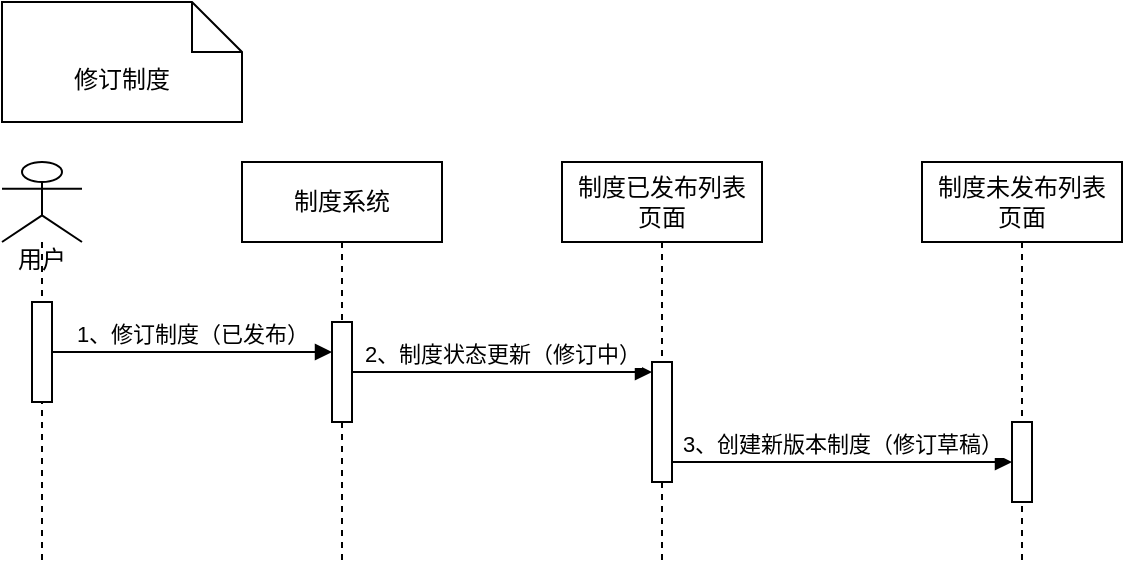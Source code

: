 <mxfile version="24.7.1" type="github">
  <diagram name="第 1 页" id="7EMmGWX1CLIL1OGMqiMC">
    <mxGraphModel dx="737" dy="746" grid="1" gridSize="10" guides="1" tooltips="1" connect="1" arrows="1" fold="1" page="1" pageScale="1" pageWidth="827" pageHeight="1169" math="0" shadow="0">
      <root>
        <mxCell id="0" />
        <mxCell id="1" parent="0" />
        <mxCell id="DOMGWtp7HxUTUamYr6K1-2" value="修订制度" style="shape=note2;boundedLbl=1;whiteSpace=wrap;html=1;size=25;verticalAlign=top;align=center;" vertex="1" parent="1">
          <mxGeometry x="80" y="40" width="120" height="60" as="geometry" />
        </mxCell>
        <mxCell id="DOMGWtp7HxUTUamYr6K1-3" value="制度系统" style="shape=umlLifeline;perimeter=lifelinePerimeter;whiteSpace=wrap;html=1;container=1;dropTarget=0;collapsible=0;recursiveResize=0;outlineConnect=0;portConstraint=eastwest;newEdgeStyle={&quot;curved&quot;:0,&quot;rounded&quot;:0};" vertex="1" parent="1">
          <mxGeometry x="200" y="120" width="100" height="200" as="geometry" />
        </mxCell>
        <mxCell id="DOMGWtp7HxUTUamYr6K1-8" value="" style="html=1;points=[[0,0,0,0,5],[0,1,0,0,-5],[1,0,0,0,5],[1,1,0,0,-5]];perimeter=orthogonalPerimeter;outlineConnect=0;targetShapes=umlLifeline;portConstraint=eastwest;newEdgeStyle={&quot;curved&quot;:0,&quot;rounded&quot;:0};" vertex="1" parent="DOMGWtp7HxUTUamYr6K1-3">
          <mxGeometry x="45" y="80" width="10" height="50" as="geometry" />
        </mxCell>
        <mxCell id="DOMGWtp7HxUTUamYr6K1-4" value="&lt;div&gt;&lt;br&gt;&lt;/div&gt;&lt;div&gt;&lt;br&gt;&lt;/div&gt;&lt;div&gt;&lt;br&gt;&lt;/div&gt;&lt;div&gt;&lt;br&gt;&lt;/div&gt;用户" style="shape=umlLifeline;perimeter=lifelinePerimeter;whiteSpace=wrap;html=1;container=1;dropTarget=0;collapsible=0;recursiveResize=0;outlineConnect=0;portConstraint=eastwest;newEdgeStyle={&quot;curved&quot;:0,&quot;rounded&quot;:0};participant=umlActor;" vertex="1" parent="1">
          <mxGeometry x="80" y="120" width="40" height="200" as="geometry" />
        </mxCell>
        <mxCell id="DOMGWtp7HxUTUamYr6K1-6" value="" style="html=1;points=[[0,0,0,0,5],[0,1,0,0,-5],[1,0,0,0,5],[1,1,0,0,-5]];perimeter=orthogonalPerimeter;outlineConnect=0;targetShapes=umlLifeline;portConstraint=eastwest;newEdgeStyle={&quot;curved&quot;:0,&quot;rounded&quot;:0};" vertex="1" parent="DOMGWtp7HxUTUamYr6K1-4">
          <mxGeometry x="15" y="70" width="10" height="50" as="geometry" />
        </mxCell>
        <mxCell id="DOMGWtp7HxUTUamYr6K1-5" value="制度已发布列表&lt;div&gt;页面&lt;/div&gt;" style="shape=umlLifeline;perimeter=lifelinePerimeter;whiteSpace=wrap;html=1;container=1;dropTarget=0;collapsible=0;recursiveResize=0;outlineConnect=0;portConstraint=eastwest;newEdgeStyle={&quot;curved&quot;:0,&quot;rounded&quot;:0};" vertex="1" parent="1">
          <mxGeometry x="360" y="120" width="100" height="200" as="geometry" />
        </mxCell>
        <mxCell id="DOMGWtp7HxUTUamYr6K1-10" value="" style="html=1;points=[[0,0,0,0,5],[0,1,0,0,-5],[1,0,0,0,5],[1,1,0,0,-5]];perimeter=orthogonalPerimeter;outlineConnect=0;targetShapes=umlLifeline;portConstraint=eastwest;newEdgeStyle={&quot;curved&quot;:0,&quot;rounded&quot;:0};" vertex="1" parent="DOMGWtp7HxUTUamYr6K1-5">
          <mxGeometry x="45" y="100" width="10" height="60" as="geometry" />
        </mxCell>
        <mxCell id="DOMGWtp7HxUTUamYr6K1-7" value="1、修订制度（已发布）" style="html=1;verticalAlign=bottom;endArrow=block;curved=0;rounded=0;" edge="1" parent="1" source="DOMGWtp7HxUTUamYr6K1-6" target="DOMGWtp7HxUTUamYr6K1-8">
          <mxGeometry width="80" relative="1" as="geometry">
            <mxPoint x="160" y="220" as="sourcePoint" />
            <mxPoint x="190" y="220" as="targetPoint" />
          </mxGeometry>
        </mxCell>
        <mxCell id="DOMGWtp7HxUTUamYr6K1-9" value="2、制度状态更新（修订中）" style="html=1;verticalAlign=bottom;endArrow=block;curved=0;rounded=0;" edge="1" parent="1" source="DOMGWtp7HxUTUamYr6K1-8" target="DOMGWtp7HxUTUamYr6K1-10">
          <mxGeometry width="80" relative="1" as="geometry">
            <mxPoint x="300" y="240" as="sourcePoint" />
            <mxPoint x="350" y="240" as="targetPoint" />
          </mxGeometry>
        </mxCell>
        <mxCell id="DOMGWtp7HxUTUamYr6K1-11" value="制度未发布列表&lt;div&gt;页面&lt;/div&gt;" style="shape=umlLifeline;perimeter=lifelinePerimeter;whiteSpace=wrap;html=1;container=1;dropTarget=0;collapsible=0;recursiveResize=0;outlineConnect=0;portConstraint=eastwest;newEdgeStyle={&quot;curved&quot;:0,&quot;rounded&quot;:0};" vertex="1" parent="1">
          <mxGeometry x="540" y="120" width="100" height="200" as="geometry" />
        </mxCell>
        <mxCell id="DOMGWtp7HxUTUamYr6K1-12" value="" style="html=1;points=[[0,0,0,0,5],[0,1,0,0,-5],[1,0,0,0,5],[1,1,0,0,-5]];perimeter=orthogonalPerimeter;outlineConnect=0;targetShapes=umlLifeline;portConstraint=eastwest;newEdgeStyle={&quot;curved&quot;:0,&quot;rounded&quot;:0};" vertex="1" parent="DOMGWtp7HxUTUamYr6K1-11">
          <mxGeometry x="45" y="130" width="10" height="40" as="geometry" />
        </mxCell>
        <mxCell id="DOMGWtp7HxUTUamYr6K1-13" value="3、创建新版本制度（修订草稿）" style="html=1;verticalAlign=bottom;endArrow=block;curved=0;rounded=0;" edge="1" parent="1" source="DOMGWtp7HxUTUamYr6K1-10" target="DOMGWtp7HxUTUamYr6K1-12">
          <mxGeometry width="80" relative="1" as="geometry">
            <mxPoint x="421" y="281" as="sourcePoint" />
            <mxPoint x="500" y="280" as="targetPoint" />
            <Array as="points">
              <mxPoint x="490" y="270" />
            </Array>
          </mxGeometry>
        </mxCell>
      </root>
    </mxGraphModel>
  </diagram>
</mxfile>
